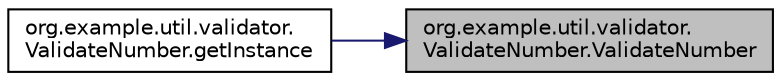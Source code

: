 digraph "org.example.util.validator.ValidateNumber.ValidateNumber"
{
 // LATEX_PDF_SIZE
  edge [fontname="Helvetica",fontsize="10",labelfontname="Helvetica",labelfontsize="10"];
  node [fontname="Helvetica",fontsize="10",shape=record];
  rankdir="RL";
  Node1 [label="org.example.util.validator.\lValidateNumber.ValidateNumber",height=0.2,width=0.4,color="black", fillcolor="grey75", style="filled", fontcolor="black",tooltip="Classe con soli metodi statici."];
  Node1 -> Node2 [dir="back",color="midnightblue",fontsize="10",style="solid",fontname="Helvetica"];
  Node2 [label="org.example.util.validator.\lValidateNumber.getInstance",height=0.2,width=0.4,color="black", fillcolor="white", style="filled",URL="$d4/d7d/a00093_a1840e622aff4ceb0f101dfccfbaa1ea6.html#a1840e622aff4ceb0f101dfccfbaa1ea6",tooltip=" "];
}
